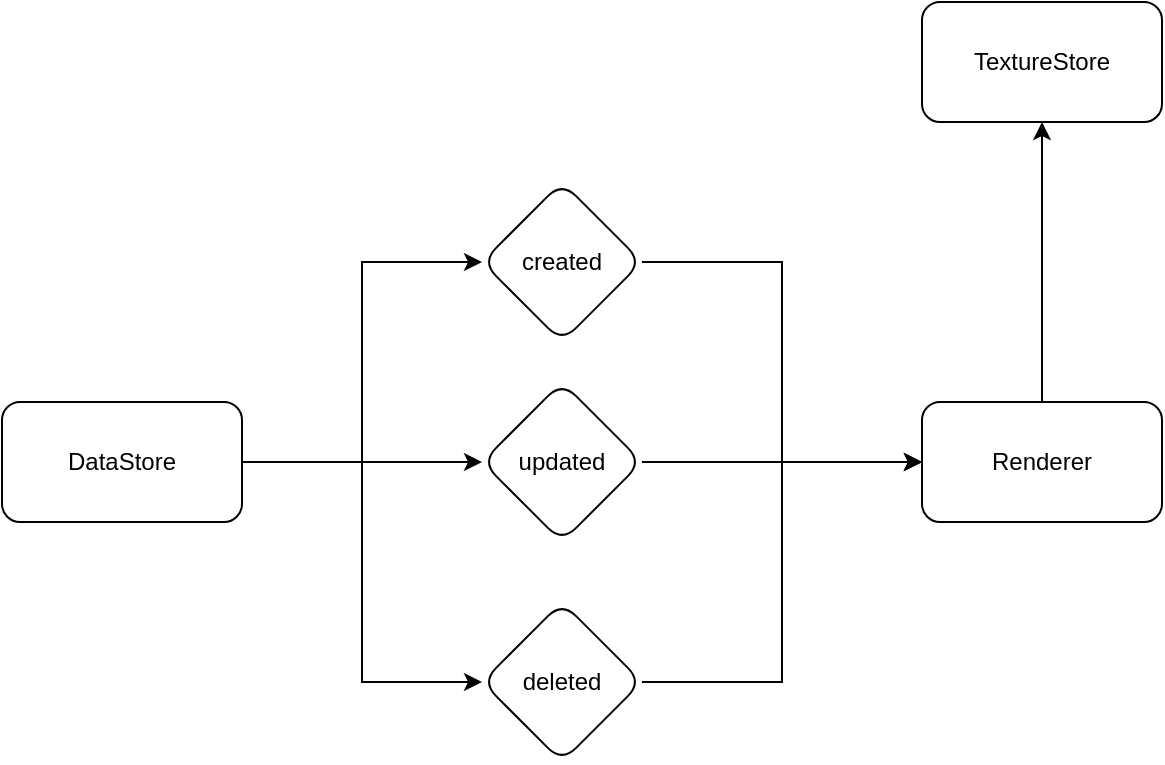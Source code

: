 <mxfile version="24.4.8" type="device">
  <diagram name="Page-1" id="ojQ_nWyT-xTiCQnnjduF">
    <mxGraphModel dx="955" dy="698" grid="1" gridSize="10" guides="1" tooltips="1" connect="1" arrows="1" fold="1" page="1" pageScale="1" pageWidth="850" pageHeight="1100" math="0" shadow="0">
      <root>
        <mxCell id="0" />
        <mxCell id="1" parent="0" />
        <mxCell id="cPBYZUtgxIbiGurxUGJo-8" value="" style="edgeStyle=orthogonalEdgeStyle;rounded=0;orthogonalLoop=1;jettySize=auto;html=1;" parent="1" source="cPBYZUtgxIbiGurxUGJo-1" target="cPBYZUtgxIbiGurxUGJo-7" edge="1">
          <mxGeometry relative="1" as="geometry">
            <Array as="points">
              <mxPoint x="270" y="280" />
              <mxPoint x="270" y="180" />
            </Array>
          </mxGeometry>
        </mxCell>
        <mxCell id="cPBYZUtgxIbiGurxUGJo-12" style="edgeStyle=orthogonalEdgeStyle;rounded=0;orthogonalLoop=1;jettySize=auto;html=1;entryX=0;entryY=0.5;entryDx=0;entryDy=0;" parent="1" source="cPBYZUtgxIbiGurxUGJo-1" target="cPBYZUtgxIbiGurxUGJo-11" edge="1">
          <mxGeometry relative="1" as="geometry" />
        </mxCell>
        <mxCell id="cPBYZUtgxIbiGurxUGJo-13" style="edgeStyle=orthogonalEdgeStyle;rounded=0;orthogonalLoop=1;jettySize=auto;html=1;entryX=0;entryY=0.5;entryDx=0;entryDy=0;" parent="1" source="cPBYZUtgxIbiGurxUGJo-1" target="cPBYZUtgxIbiGurxUGJo-10" edge="1">
          <mxGeometry relative="1" as="geometry" />
        </mxCell>
        <mxCell id="cPBYZUtgxIbiGurxUGJo-1" value="DataStore" style="rounded=1;whiteSpace=wrap;html=1;" parent="1" vertex="1">
          <mxGeometry x="90" y="250" width="120" height="60" as="geometry" />
        </mxCell>
        <mxCell id="y18GXYJ1kTiZr-APOGWL-2" style="edgeStyle=orthogonalEdgeStyle;rounded=0;orthogonalLoop=1;jettySize=auto;html=1;exitX=1;exitY=0.5;exitDx=0;exitDy=0;entryX=0;entryY=0.5;entryDx=0;entryDy=0;" edge="1" parent="1" source="cPBYZUtgxIbiGurxUGJo-7" target="y18GXYJ1kTiZr-APOGWL-1">
          <mxGeometry relative="1" as="geometry" />
        </mxCell>
        <mxCell id="cPBYZUtgxIbiGurxUGJo-7" value="created" style="rhombus;whiteSpace=wrap;html=1;rounded=1;" parent="1" vertex="1">
          <mxGeometry x="330" y="140" width="80" height="80" as="geometry" />
        </mxCell>
        <mxCell id="y18GXYJ1kTiZr-APOGWL-5" style="edgeStyle=orthogonalEdgeStyle;rounded=0;orthogonalLoop=1;jettySize=auto;html=1;entryX=0;entryY=0.5;entryDx=0;entryDy=0;" edge="1" parent="1" source="cPBYZUtgxIbiGurxUGJo-10" target="y18GXYJ1kTiZr-APOGWL-1">
          <mxGeometry relative="1" as="geometry" />
        </mxCell>
        <mxCell id="cPBYZUtgxIbiGurxUGJo-10" value="updated" style="rhombus;whiteSpace=wrap;html=1;rounded=1;" parent="1" vertex="1">
          <mxGeometry x="330" y="240" width="80" height="80" as="geometry" />
        </mxCell>
        <mxCell id="y18GXYJ1kTiZr-APOGWL-3" style="edgeStyle=orthogonalEdgeStyle;rounded=0;orthogonalLoop=1;jettySize=auto;html=1;exitX=1;exitY=0.5;exitDx=0;exitDy=0;entryX=0;entryY=0.5;entryDx=0;entryDy=0;" edge="1" parent="1" source="cPBYZUtgxIbiGurxUGJo-11" target="y18GXYJ1kTiZr-APOGWL-1">
          <mxGeometry relative="1" as="geometry" />
        </mxCell>
        <mxCell id="cPBYZUtgxIbiGurxUGJo-11" value="deleted" style="rhombus;whiteSpace=wrap;html=1;rounded=1;" parent="1" vertex="1">
          <mxGeometry x="330" y="350" width="80" height="80" as="geometry" />
        </mxCell>
        <mxCell id="y18GXYJ1kTiZr-APOGWL-6" style="edgeStyle=orthogonalEdgeStyle;rounded=0;orthogonalLoop=1;jettySize=auto;html=1;entryX=0.5;entryY=1;entryDx=0;entryDy=0;" edge="1" parent="1" source="y18GXYJ1kTiZr-APOGWL-1" target="y18GXYJ1kTiZr-APOGWL-8">
          <mxGeometry relative="1" as="geometry">
            <mxPoint x="610" y="120" as="targetPoint" />
          </mxGeometry>
        </mxCell>
        <mxCell id="y18GXYJ1kTiZr-APOGWL-1" value="Renderer" style="rounded=1;whiteSpace=wrap;html=1;" vertex="1" parent="1">
          <mxGeometry x="550" y="250" width="120" height="60" as="geometry" />
        </mxCell>
        <mxCell id="y18GXYJ1kTiZr-APOGWL-8" value="TextureStore" style="rounded=1;whiteSpace=wrap;html=1;" vertex="1" parent="1">
          <mxGeometry x="550" y="50" width="120" height="60" as="geometry" />
        </mxCell>
      </root>
    </mxGraphModel>
  </diagram>
</mxfile>
